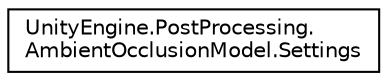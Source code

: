 digraph "Graphical Class Hierarchy"
{
  edge [fontname="Helvetica",fontsize="10",labelfontname="Helvetica",labelfontsize="10"];
  node [fontname="Helvetica",fontsize="10",shape=record];
  rankdir="LR";
  Node0 [label="UnityEngine.PostProcessing.\lAmbientOcclusionModel.Settings",height=0.2,width=0.4,color="black", fillcolor="white", style="filled",URL="$struct_unity_engine_1_1_post_processing_1_1_ambient_occlusion_model_1_1_settings.html"];
}
